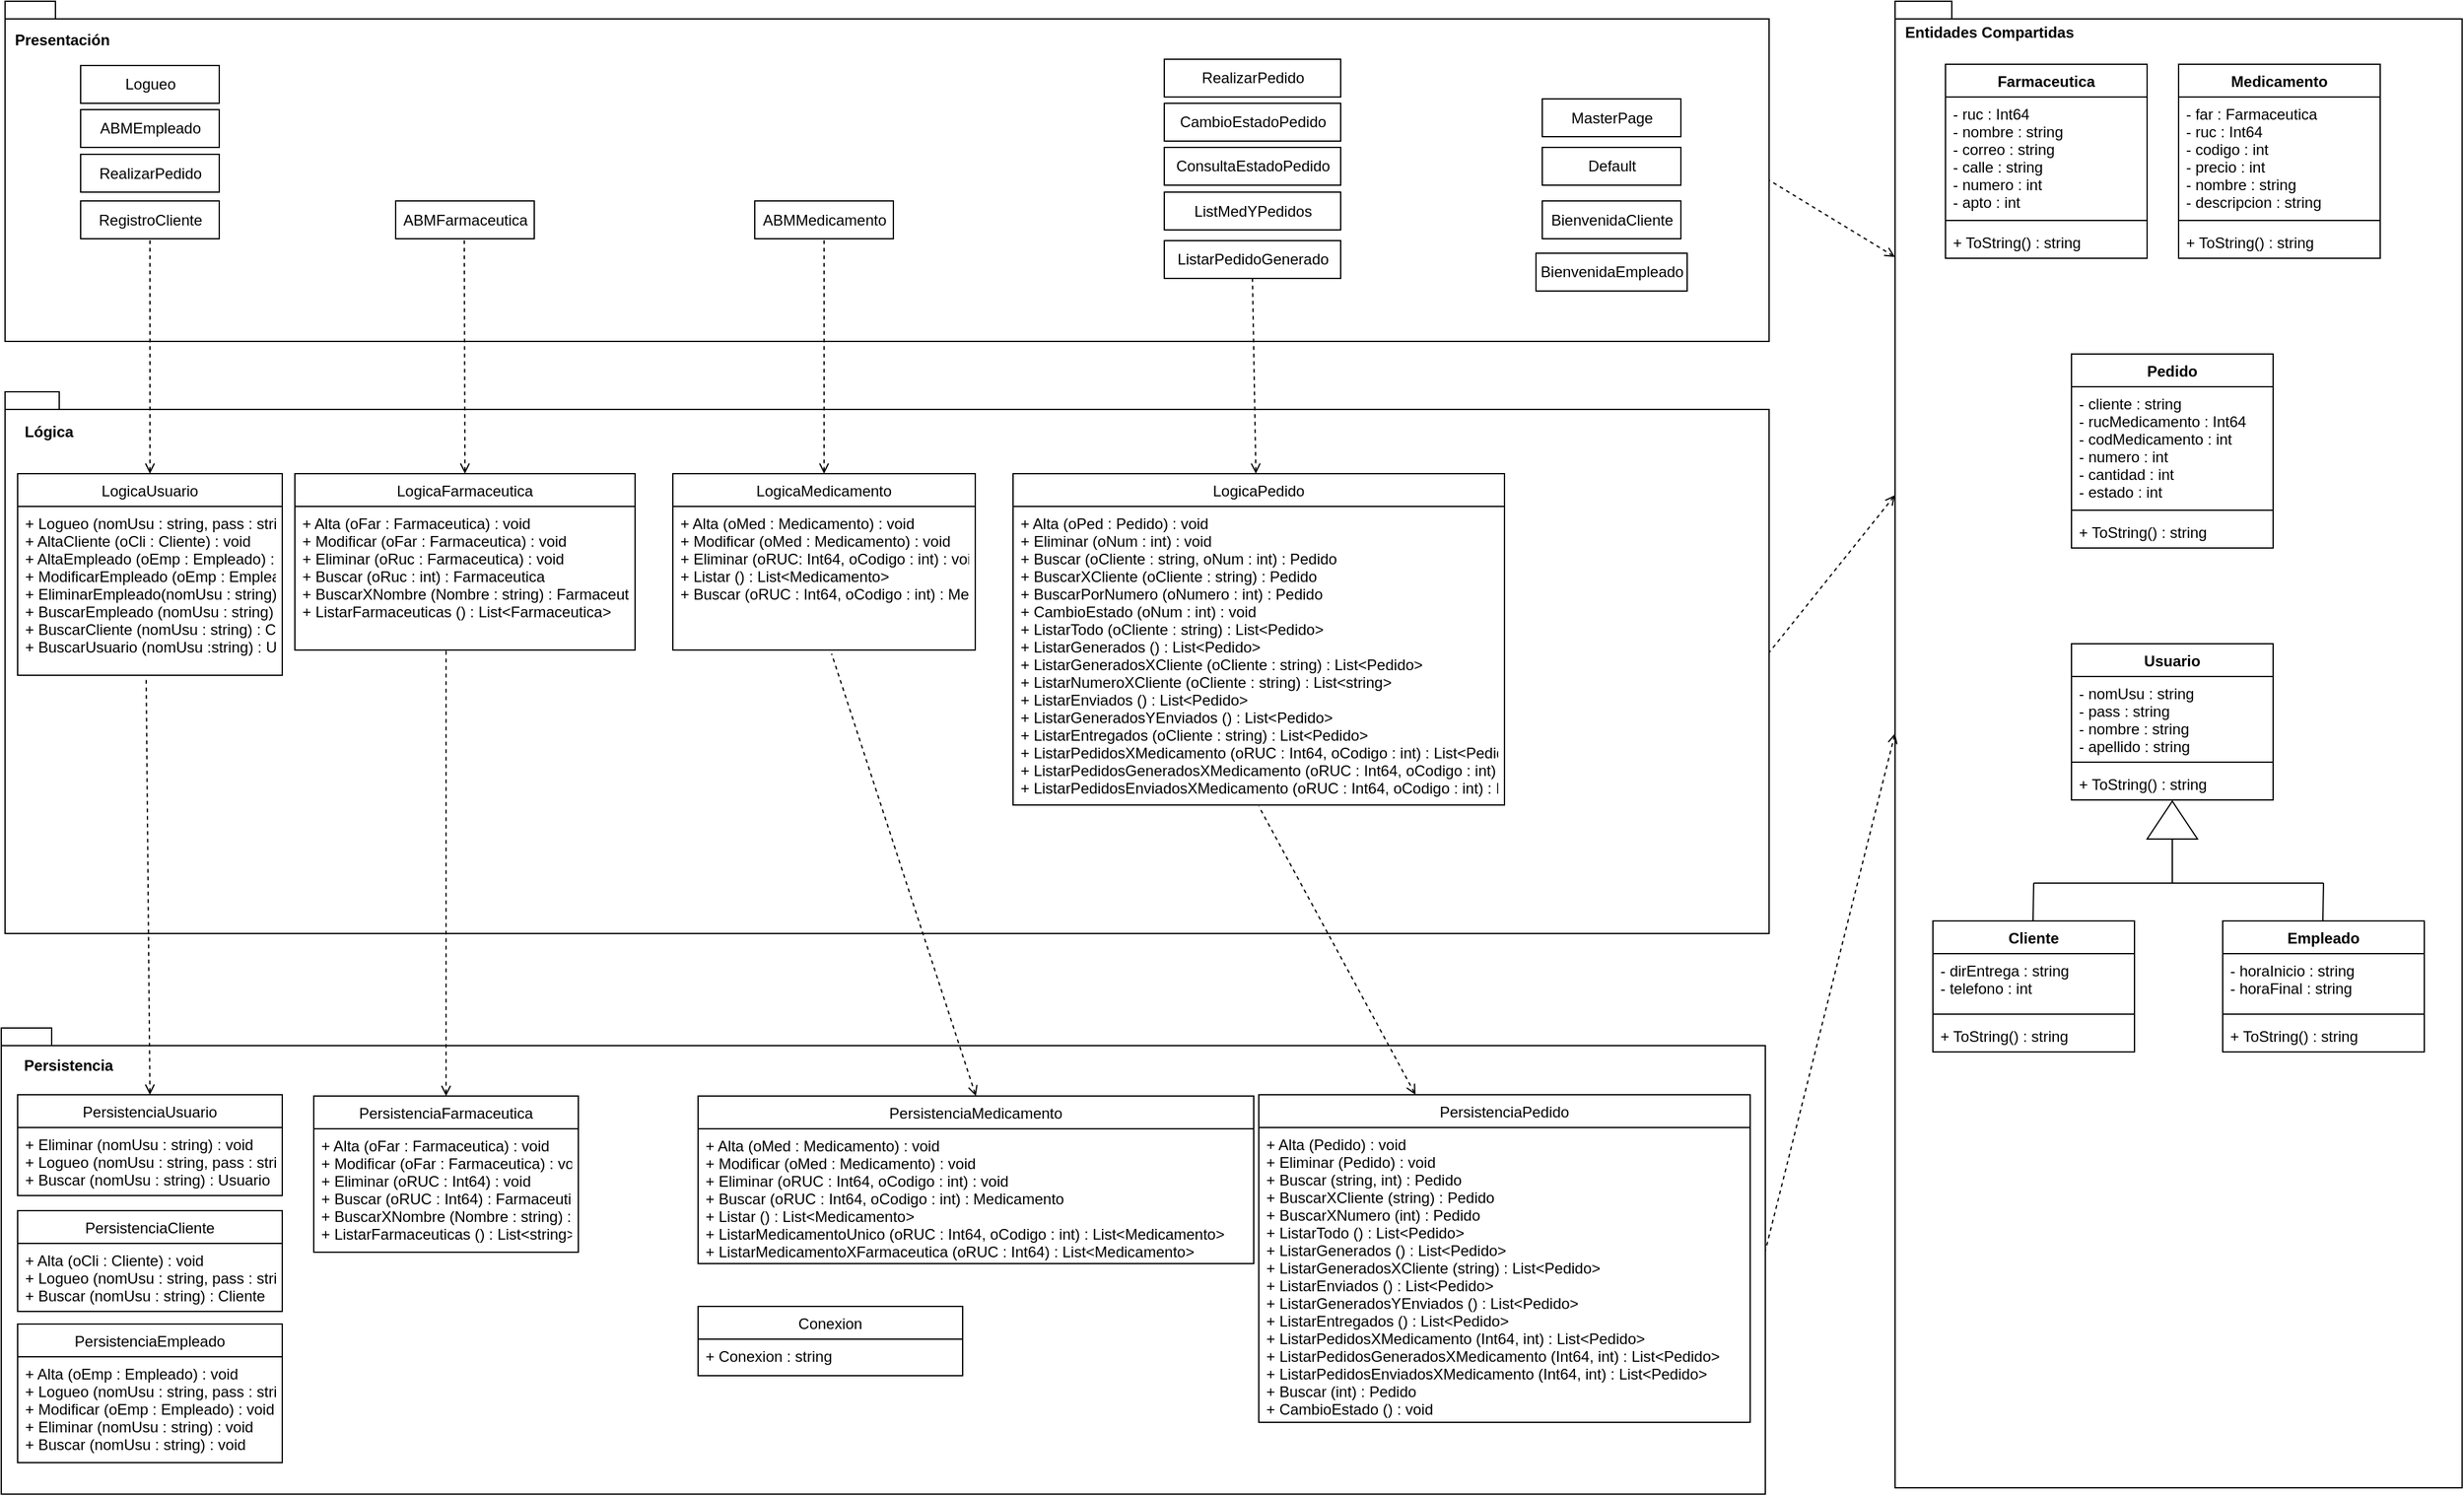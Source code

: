 <mxfile version="13.3.8" type="device"><diagram id="E2UWEutPZOGsmUpCL6ge" name="Page-1"><mxGraphModel dx="1673" dy="599" grid="0" gridSize="10" guides="1" tooltips="1" connect="1" arrows="1" fold="1" page="0" pageScale="1" pageWidth="827" pageHeight="1169" math="0" shadow="0"><root><mxCell id="0"/><mxCell id="1" parent="0"/><object label="" id="8f0WpQxLgAO5lZn5s1yk-1"><mxCell style="shape=folder;fontStyle=1;spacingTop=10;tabWidth=40;tabHeight=14;tabPosition=left;html=1;" vertex="1" parent="1"><mxGeometry x="1790" y="470" width="450" height="1180" as="geometry"/></mxCell></object><mxCell id="8f0WpQxLgAO5lZn5s1yk-2" value="Farmaceutica" style="swimlane;fontStyle=1;align=center;verticalAlign=top;childLayout=stackLayout;horizontal=1;startSize=26;horizontalStack=0;resizeParent=1;resizeParentMax=0;resizeLast=0;collapsible=1;marginBottom=0;" vertex="1" parent="1"><mxGeometry x="1830" y="520" width="160" height="154" as="geometry"/></mxCell><mxCell id="8f0WpQxLgAO5lZn5s1yk-3" value="- ruc : Int64&#10;- nombre : string&#10;- correo : string&#10;- calle : string&#10;- numero : int&#10;- apto : int" style="text;strokeColor=none;fillColor=none;align=left;verticalAlign=top;spacingLeft=4;spacingRight=4;overflow=hidden;rotatable=0;points=[[0,0.5],[1,0.5]];portConstraint=eastwest;" vertex="1" parent="8f0WpQxLgAO5lZn5s1yk-2"><mxGeometry y="26" width="160" height="94" as="geometry"/></mxCell><mxCell id="8f0WpQxLgAO5lZn5s1yk-4" value="" style="line;strokeWidth=1;fillColor=none;align=left;verticalAlign=middle;spacingTop=-1;spacingLeft=3;spacingRight=3;rotatable=0;labelPosition=right;points=[];portConstraint=eastwest;" vertex="1" parent="8f0WpQxLgAO5lZn5s1yk-2"><mxGeometry y="120" width="160" height="8" as="geometry"/></mxCell><mxCell id="8f0WpQxLgAO5lZn5s1yk-5" value="+ ToString() : string" style="text;strokeColor=none;fillColor=none;align=left;verticalAlign=top;spacingLeft=4;spacingRight=4;overflow=hidden;rotatable=0;points=[[0,0.5],[1,0.5]];portConstraint=eastwest;" vertex="1" parent="8f0WpQxLgAO5lZn5s1yk-2"><mxGeometry y="128" width="160" height="26" as="geometry"/></mxCell><mxCell id="8f0WpQxLgAO5lZn5s1yk-6" value="Medicamento" style="swimlane;fontStyle=1;align=center;verticalAlign=top;childLayout=stackLayout;horizontal=1;startSize=26;horizontalStack=0;resizeParent=1;resizeParentMax=0;resizeLast=0;collapsible=1;marginBottom=0;" vertex="1" parent="1"><mxGeometry x="2015" y="520" width="160" height="154" as="geometry"/></mxCell><mxCell id="8f0WpQxLgAO5lZn5s1yk-7" value="- far : Farmaceutica&#10;- ruc : Int64&#10;- codigo : int&#10;- precio : int&#10;- nombre : string&#10;- descripcion : string" style="text;strokeColor=none;fillColor=none;align=left;verticalAlign=top;spacingLeft=4;spacingRight=4;overflow=hidden;rotatable=0;points=[[0,0.5],[1,0.5]];portConstraint=eastwest;" vertex="1" parent="8f0WpQxLgAO5lZn5s1yk-6"><mxGeometry y="26" width="160" height="94" as="geometry"/></mxCell><mxCell id="8f0WpQxLgAO5lZn5s1yk-8" value="" style="line;strokeWidth=1;fillColor=none;align=left;verticalAlign=middle;spacingTop=-1;spacingLeft=3;spacingRight=3;rotatable=0;labelPosition=right;points=[];portConstraint=eastwest;" vertex="1" parent="8f0WpQxLgAO5lZn5s1yk-6"><mxGeometry y="120" width="160" height="8" as="geometry"/></mxCell><mxCell id="8f0WpQxLgAO5lZn5s1yk-9" value="+ ToString() : string" style="text;strokeColor=none;fillColor=none;align=left;verticalAlign=top;spacingLeft=4;spacingRight=4;overflow=hidden;rotatable=0;points=[[0,0.5],[1,0.5]];portConstraint=eastwest;" vertex="1" parent="8f0WpQxLgAO5lZn5s1yk-6"><mxGeometry y="128" width="160" height="26" as="geometry"/></mxCell><mxCell id="8f0WpQxLgAO5lZn5s1yk-10" value="Pedido" style="swimlane;fontStyle=1;align=center;verticalAlign=top;childLayout=stackLayout;horizontal=1;startSize=26;horizontalStack=0;resizeParent=1;resizeParentMax=0;resizeLast=0;collapsible=1;marginBottom=0;" vertex="1" parent="1"><mxGeometry x="1930" y="750" width="160" height="154" as="geometry"/></mxCell><mxCell id="8f0WpQxLgAO5lZn5s1yk-11" value="- cliente : string&#10;- rucMedicamento : Int64&#10;- codMedicamento : int&#10;- numero : int&#10;- cantidad : int&#10;- estado : int" style="text;strokeColor=none;fillColor=none;align=left;verticalAlign=top;spacingLeft=4;spacingRight=4;overflow=hidden;rotatable=0;points=[[0,0.5],[1,0.5]];portConstraint=eastwest;" vertex="1" parent="8f0WpQxLgAO5lZn5s1yk-10"><mxGeometry y="26" width="160" height="94" as="geometry"/></mxCell><mxCell id="8f0WpQxLgAO5lZn5s1yk-12" value="" style="line;strokeWidth=1;fillColor=none;align=left;verticalAlign=middle;spacingTop=-1;spacingLeft=3;spacingRight=3;rotatable=0;labelPosition=right;points=[];portConstraint=eastwest;" vertex="1" parent="8f0WpQxLgAO5lZn5s1yk-10"><mxGeometry y="120" width="160" height="8" as="geometry"/></mxCell><mxCell id="8f0WpQxLgAO5lZn5s1yk-13" value="+ ToString() : string" style="text;strokeColor=none;fillColor=none;align=left;verticalAlign=top;spacingLeft=4;spacingRight=4;overflow=hidden;rotatable=0;points=[[0,0.5],[1,0.5]];portConstraint=eastwest;" vertex="1" parent="8f0WpQxLgAO5lZn5s1yk-10"><mxGeometry y="128" width="160" height="26" as="geometry"/></mxCell><mxCell id="8f0WpQxLgAO5lZn5s1yk-14" value="Usuario" style="swimlane;fontStyle=1;align=center;verticalAlign=top;childLayout=stackLayout;horizontal=1;startSize=26;horizontalStack=0;resizeParent=1;resizeParentMax=0;resizeLast=0;collapsible=1;marginBottom=0;" vertex="1" parent="1"><mxGeometry x="1930" y="980" width="160" height="124" as="geometry"/></mxCell><mxCell id="8f0WpQxLgAO5lZn5s1yk-15" value="- nomUsu : string&#10;- pass : string&#10;- nombre : string&#10;- apellido : string" style="text;strokeColor=none;fillColor=none;align=left;verticalAlign=top;spacingLeft=4;spacingRight=4;overflow=hidden;rotatable=0;points=[[0,0.5],[1,0.5]];portConstraint=eastwest;" vertex="1" parent="8f0WpQxLgAO5lZn5s1yk-14"><mxGeometry y="26" width="160" height="64" as="geometry"/></mxCell><mxCell id="8f0WpQxLgAO5lZn5s1yk-16" value="" style="line;strokeWidth=1;fillColor=none;align=left;verticalAlign=middle;spacingTop=-1;spacingLeft=3;spacingRight=3;rotatable=0;labelPosition=right;points=[];portConstraint=eastwest;" vertex="1" parent="8f0WpQxLgAO5lZn5s1yk-14"><mxGeometry y="90" width="160" height="8" as="geometry"/></mxCell><mxCell id="8f0WpQxLgAO5lZn5s1yk-17" value="+ ToString() : string" style="text;strokeColor=none;fillColor=none;align=left;verticalAlign=top;spacingLeft=4;spacingRight=4;overflow=hidden;rotatable=0;points=[[0,0.5],[1,0.5]];portConstraint=eastwest;" vertex="1" parent="8f0WpQxLgAO5lZn5s1yk-14"><mxGeometry y="98" width="160" height="26" as="geometry"/></mxCell><mxCell id="8f0WpQxLgAO5lZn5s1yk-18" value="Cliente" style="swimlane;fontStyle=1;align=center;verticalAlign=top;childLayout=stackLayout;horizontal=1;startSize=26;horizontalStack=0;resizeParent=1;resizeParentMax=0;resizeLast=0;collapsible=1;marginBottom=0;" vertex="1" parent="1"><mxGeometry x="1820" y="1200" width="160" height="104" as="geometry"/></mxCell><mxCell id="8f0WpQxLgAO5lZn5s1yk-19" value="- dirEntrega : string&#10;- telefono : int" style="text;strokeColor=none;fillColor=none;align=left;verticalAlign=top;spacingLeft=4;spacingRight=4;overflow=hidden;rotatable=0;points=[[0,0.5],[1,0.5]];portConstraint=eastwest;" vertex="1" parent="8f0WpQxLgAO5lZn5s1yk-18"><mxGeometry y="26" width="160" height="44" as="geometry"/></mxCell><mxCell id="8f0WpQxLgAO5lZn5s1yk-20" value="" style="line;strokeWidth=1;fillColor=none;align=left;verticalAlign=middle;spacingTop=-1;spacingLeft=3;spacingRight=3;rotatable=0;labelPosition=right;points=[];portConstraint=eastwest;" vertex="1" parent="8f0WpQxLgAO5lZn5s1yk-18"><mxGeometry y="70" width="160" height="8" as="geometry"/></mxCell><mxCell id="8f0WpQxLgAO5lZn5s1yk-21" value="+ ToString() : string" style="text;strokeColor=none;fillColor=none;align=left;verticalAlign=top;spacingLeft=4;spacingRight=4;overflow=hidden;rotatable=0;points=[[0,0.5],[1,0.5]];portConstraint=eastwest;" vertex="1" parent="8f0WpQxLgAO5lZn5s1yk-18"><mxGeometry y="78" width="160" height="26" as="geometry"/></mxCell><mxCell id="8f0WpQxLgAO5lZn5s1yk-22" value="Empleado" style="swimlane;fontStyle=1;align=center;verticalAlign=top;childLayout=stackLayout;horizontal=1;startSize=26;horizontalStack=0;resizeParent=1;resizeParentMax=0;resizeLast=0;collapsible=1;marginBottom=0;" vertex="1" parent="1"><mxGeometry x="2050" y="1200" width="160" height="104" as="geometry"/></mxCell><mxCell id="8f0WpQxLgAO5lZn5s1yk-23" value="- horaInicio : string&#10;- horaFinal : string" style="text;strokeColor=none;fillColor=none;align=left;verticalAlign=top;spacingLeft=4;spacingRight=4;overflow=hidden;rotatable=0;points=[[0,0.5],[1,0.5]];portConstraint=eastwest;" vertex="1" parent="8f0WpQxLgAO5lZn5s1yk-22"><mxGeometry y="26" width="160" height="44" as="geometry"/></mxCell><mxCell id="8f0WpQxLgAO5lZn5s1yk-24" value="" style="line;strokeWidth=1;fillColor=none;align=left;verticalAlign=middle;spacingTop=-1;spacingLeft=3;spacingRight=3;rotatable=0;labelPosition=right;points=[];portConstraint=eastwest;" vertex="1" parent="8f0WpQxLgAO5lZn5s1yk-22"><mxGeometry y="70" width="160" height="8" as="geometry"/></mxCell><mxCell id="8f0WpQxLgAO5lZn5s1yk-25" value="+ ToString() : string" style="text;strokeColor=none;fillColor=none;align=left;verticalAlign=top;spacingLeft=4;spacingRight=4;overflow=hidden;rotatable=0;points=[[0,0.5],[1,0.5]];portConstraint=eastwest;" vertex="1" parent="8f0WpQxLgAO5lZn5s1yk-22"><mxGeometry y="78" width="160" height="26" as="geometry"/></mxCell><mxCell id="8f0WpQxLgAO5lZn5s1yk-26" value="" style="triangle;whiteSpace=wrap;html=1;rotation=-90;" vertex="1" parent="1"><mxGeometry x="1995" y="1100" width="30" height="40" as="geometry"/></mxCell><mxCell id="8f0WpQxLgAO5lZn5s1yk-27" value="" style="endArrow=none;html=1;" edge="1" parent="1"><mxGeometry width="50" height="50" relative="1" as="geometry"><mxPoint x="1899.5" y="1200" as="sourcePoint"/><mxPoint x="1900" y="1170" as="targetPoint"/></mxGeometry></mxCell><mxCell id="8f0WpQxLgAO5lZn5s1yk-28" value="" style="endArrow=none;html=1;" edge="1" parent="1"><mxGeometry width="50" height="50" relative="1" as="geometry"><mxPoint x="2129.5" y="1200" as="sourcePoint"/><mxPoint x="2130" y="1170" as="targetPoint"/></mxGeometry></mxCell><mxCell id="8f0WpQxLgAO5lZn5s1yk-29" value="" style="endArrow=none;html=1;entryX=0;entryY=0.5;entryDx=0;entryDy=0;" edge="1" parent="1" target="8f0WpQxLgAO5lZn5s1yk-26"><mxGeometry width="50" height="50" relative="1" as="geometry"><mxPoint x="2010" y="1170" as="sourcePoint"/><mxPoint x="2010.5" y="1140" as="targetPoint"/></mxGeometry></mxCell><mxCell id="8f0WpQxLgAO5lZn5s1yk-30" value="" style="endArrow=none;html=1;" edge="1" parent="1"><mxGeometry width="50" height="50" relative="1" as="geometry"><mxPoint x="1900" y="1170" as="sourcePoint"/><mxPoint x="2130" y="1170" as="targetPoint"/></mxGeometry></mxCell><object label="" id="8f0WpQxLgAO5lZn5s1yk-31"><mxCell style="shape=folder;fontStyle=1;spacingTop=10;tabWidth=40;tabHeight=14;tabPosition=left;html=1;" vertex="1" parent="1"><mxGeometry x="290" y="470" width="1400" height="270" as="geometry"/></mxCell></object><mxCell id="8f0WpQxLgAO5lZn5s1yk-32" value="Logueo" style="html=1;" vertex="1" parent="1"><mxGeometry x="350" y="521" width="110" height="30" as="geometry"/></mxCell><mxCell id="8f0WpQxLgAO5lZn5s1yk-33" value="RealizarPedido" style="html=1;" vertex="1" parent="1"><mxGeometry x="1210" y="516" width="140" height="30" as="geometry"/></mxCell><mxCell id="8f0WpQxLgAO5lZn5s1yk-34" value="ABMEmpleado" style="html=1;" vertex="1" parent="1"><mxGeometry x="350" y="556" width="110" height="30" as="geometry"/></mxCell><mxCell id="8f0WpQxLgAO5lZn5s1yk-35" value="ABMMedicamento" style="html=1;" vertex="1" parent="1"><mxGeometry x="885" y="628.5" width="110" height="30" as="geometry"/></mxCell><mxCell id="8f0WpQxLgAO5lZn5s1yk-36" value="RegistroCliente" style="html=1;" vertex="1" parent="1"><mxGeometry x="350" y="628.5" width="110" height="30" as="geometry"/></mxCell><object label="" id="8f0WpQxLgAO5lZn5s1yk-37"><mxCell style="shape=folder;fontStyle=1;spacingTop=10;tabWidth=40;tabHeight=14;tabPosition=left;html=1;" vertex="1" parent="1"><mxGeometry x="290" y="780" width="1400" height="430" as="geometry"/></mxCell></object><mxCell id="8f0WpQxLgAO5lZn5s1yk-38" value="LogicaUsuario" style="swimlane;fontStyle=0;childLayout=stackLayout;horizontal=1;startSize=26;fillColor=none;horizontalStack=0;resizeParent=1;resizeParentMax=0;resizeLast=0;collapsible=1;marginBottom=0;" vertex="1" parent="1"><mxGeometry x="300" y="845" width="210" height="160" as="geometry"/></mxCell><mxCell id="8f0WpQxLgAO5lZn5s1yk-39" value="+ Logueo (nomUsu : string, pass : string) : usuario&#10;+ AltaCliente (oCli : Cliente) : void&#10;+ AltaEmpleado (oEmp : Empleado) : void&#10;+ ModificarEmpleado (oEmp : Empleado) : void&#10;+ EliminarEmpleado(nomUsu : string) : void&#10;+ BuscarEmpleado (nomUsu : string) : Empleado&#10;+ BuscarCliente (nomUsu : string) : Cliente&#10;+ BuscarUsuario (nomUsu :string) : Usuario" style="text;strokeColor=none;fillColor=none;align=left;verticalAlign=top;spacingLeft=4;spacingRight=4;overflow=hidden;rotatable=0;points=[[0,0.5],[1,0.5]];portConstraint=eastwest;" vertex="1" parent="8f0WpQxLgAO5lZn5s1yk-38"><mxGeometry y="26" width="210" height="134" as="geometry"/></mxCell><object label="" id="8f0WpQxLgAO5lZn5s1yk-40"><mxCell style="shape=folder;fontStyle=1;spacingTop=10;tabWidth=40;tabHeight=14;tabPosition=left;html=1;" vertex="1" parent="1"><mxGeometry x="287" y="1285" width="1400" height="370" as="geometry"/></mxCell></object><mxCell id="8f0WpQxLgAO5lZn5s1yk-41" value="PersistenciaUsuario" style="swimlane;fontStyle=0;childLayout=stackLayout;horizontal=1;startSize=26;fillColor=none;horizontalStack=0;resizeParent=1;resizeParentMax=0;resizeLast=0;collapsible=1;marginBottom=0;" vertex="1" parent="1"><mxGeometry x="300" y="1338" width="210" height="80" as="geometry"/></mxCell><mxCell id="8f0WpQxLgAO5lZn5s1yk-42" value="+ Eliminar (nomUsu : string) : void&#10;+ Logueo (nomUsu : string, pass : string) : Usuario&#10;+ Buscar (nomUsu : string) : Usuario" style="text;strokeColor=none;fillColor=none;align=left;verticalAlign=top;spacingLeft=4;spacingRight=4;overflow=hidden;rotatable=0;points=[[0,0.5],[1,0.5]];portConstraint=eastwest;" vertex="1" parent="8f0WpQxLgAO5lZn5s1yk-41"><mxGeometry y="26" width="210" height="54" as="geometry"/></mxCell><mxCell id="8f0WpQxLgAO5lZn5s1yk-43" value="PersistenciaCliente" style="swimlane;fontStyle=0;childLayout=stackLayout;horizontal=1;startSize=26;fillColor=none;horizontalStack=0;resizeParent=1;resizeParentMax=0;resizeLast=0;collapsible=1;marginBottom=0;" vertex="1" parent="1"><mxGeometry x="300" y="1430" width="210" height="80" as="geometry"/></mxCell><mxCell id="8f0WpQxLgAO5lZn5s1yk-44" value="+ Alta (oCli : Cliente) : void&#10;+ Logueo (nomUsu : string, pass : string) : Cliente&#10;+ Buscar (nomUsu : string) : Cliente" style="text;strokeColor=none;fillColor=none;align=left;verticalAlign=top;spacingLeft=4;spacingRight=4;overflow=hidden;rotatable=0;points=[[0,0.5],[1,0.5]];portConstraint=eastwest;" vertex="1" parent="8f0WpQxLgAO5lZn5s1yk-43"><mxGeometry y="26" width="210" height="54" as="geometry"/></mxCell><mxCell id="8f0WpQxLgAO5lZn5s1yk-84" value="Conexion" style="swimlane;fontStyle=0;childLayout=stackLayout;horizontal=1;startSize=26;fillColor=none;horizontalStack=0;resizeParent=1;resizeParentMax=0;resizeLast=0;collapsible=1;marginBottom=0;" vertex="1" parent="1"><mxGeometry x="840" y="1506" width="210" height="55" as="geometry"/></mxCell><mxCell id="8f0WpQxLgAO5lZn5s1yk-85" value="+ Conexion : string" style="text;strokeColor=none;fillColor=none;align=left;verticalAlign=top;spacingLeft=4;spacingRight=4;overflow=hidden;rotatable=0;points=[[0,0.5],[1,0.5]];portConstraint=eastwest;" vertex="1" parent="8f0WpQxLgAO5lZn5s1yk-84"><mxGeometry y="26" width="210" height="29" as="geometry"/></mxCell><mxCell id="8f0WpQxLgAO5lZn5s1yk-45" value="PersistenciaEmpleado" style="swimlane;fontStyle=0;childLayout=stackLayout;horizontal=1;startSize=26;fillColor=none;horizontalStack=0;resizeParent=1;resizeParentMax=0;resizeLast=0;collapsible=1;marginBottom=0;" vertex="1" parent="1"><mxGeometry x="300" y="1520" width="210" height="110" as="geometry"/></mxCell><mxCell id="8f0WpQxLgAO5lZn5s1yk-46" value="+ Alta (oEmp : Empleado) : void&#10;+ Logueo (nomUsu : string, pass : string) : Empleado&#10;+ Modificar (oEmp : Empleado) : void&#10;+ Eliminar (nomUsu : string) : void&#10;+ Buscar (nomUsu : string) : void" style="text;strokeColor=none;fillColor=none;align=left;verticalAlign=top;spacingLeft=4;spacingRight=4;overflow=hidden;rotatable=0;points=[[0,0.5],[1,0.5]];portConstraint=eastwest;" vertex="1" parent="8f0WpQxLgAO5lZn5s1yk-45"><mxGeometry y="26" width="210" height="84" as="geometry"/></mxCell><mxCell id="8f0WpQxLgAO5lZn5s1yk-47" value="" style="endArrow=none;dashed=1;html=1;entryX=0.5;entryY=1;entryDx=0;entryDy=0;exitX=0.5;exitY=0;exitDx=0;exitDy=0;startArrow=open;startFill=0;" edge="1" parent="1" source="8f0WpQxLgAO5lZn5s1yk-38" target="8f0WpQxLgAO5lZn5s1yk-36"><mxGeometry width="50" height="50" relative="1" as="geometry"><mxPoint x="290" y="1550" as="sourcePoint"/><mxPoint x="340" y="1500" as="targetPoint"/></mxGeometry></mxCell><mxCell id="8f0WpQxLgAO5lZn5s1yk-48" value="" style="endArrow=none;dashed=1;html=1;exitX=0.5;exitY=0;exitDx=0;exitDy=0;startArrow=open;startFill=0;" edge="1" parent="1" source="8f0WpQxLgAO5lZn5s1yk-41"><mxGeometry width="50" height="50" relative="1" as="geometry"><mxPoint x="415" y="855" as="sourcePoint"/><mxPoint x="402" y="1006" as="targetPoint"/></mxGeometry></mxCell><mxCell id="8f0WpQxLgAO5lZn5s1yk-49" value="ABMFarmaceutica" style="html=1;" vertex="1" parent="1"><mxGeometry x="600" y="628.5" width="110" height="30" as="geometry"/></mxCell><mxCell id="8f0WpQxLgAO5lZn5s1yk-50" value="LogicaFarmaceutica" style="swimlane;fontStyle=0;childLayout=stackLayout;horizontal=1;startSize=26;fillColor=none;horizontalStack=0;resizeParent=1;resizeParentMax=0;resizeLast=0;collapsible=1;marginBottom=0;" vertex="1" parent="1"><mxGeometry x="520" y="845" width="270" height="140" as="geometry"/></mxCell><mxCell id="8f0WpQxLgAO5lZn5s1yk-51" value="+ Alta (oFar : Farmaceutica) : void&#10;+ Modificar (oFar : Farmaceutica) : void&#10;+ Eliminar (oRuc : Farmaceutica) : void&#10;+ Buscar (oRuc : int) : Farmaceutica&#10;+ BuscarXNombre (Nombre : string) : Farmaceutica&#10;+ ListarFarmaceuticas () : List&lt;Farmaceutica&gt;" style="text;strokeColor=none;fillColor=none;align=left;verticalAlign=top;spacingLeft=4;spacingRight=4;overflow=hidden;rotatable=0;points=[[0,0.5],[1,0.5]];portConstraint=eastwest;" vertex="1" parent="8f0WpQxLgAO5lZn5s1yk-50"><mxGeometry y="26" width="270" height="114" as="geometry"/></mxCell><mxCell id="8f0WpQxLgAO5lZn5s1yk-52" value="PersistenciaFarmaceutica" style="swimlane;fontStyle=0;childLayout=stackLayout;horizontal=1;startSize=26;fillColor=none;horizontalStack=0;resizeParent=1;resizeParentMax=0;resizeLast=0;collapsible=1;marginBottom=0;" vertex="1" parent="1"><mxGeometry x="535" y="1339" width="210" height="124" as="geometry"/></mxCell><mxCell id="8f0WpQxLgAO5lZn5s1yk-53" value="+ Alta (oFar : Farmaceutica) : void&#10;+ Modificar (oFar : Farmaceutica) : void&#10;+ Eliminar (oRUC : Int64) : void&#10;+ Buscar (oRUC : Int64) : Farmaceutica&#10;+ BuscarXNombre (Nombre : string) : Farmaceutica&#10;+ ListarFarmaceuticas () : List&lt;string&gt;" style="text;strokeColor=none;fillColor=none;align=left;verticalAlign=top;spacingLeft=4;spacingRight=4;overflow=hidden;rotatable=0;points=[[0,0.5],[1,0.5]];portConstraint=eastwest;" vertex="1" parent="8f0WpQxLgAO5lZn5s1yk-52"><mxGeometry y="26" width="210" height="98" as="geometry"/></mxCell><mxCell id="8f0WpQxLgAO5lZn5s1yk-54" value="" style="endArrow=none;dashed=1;html=1;exitX=0.5;exitY=0;exitDx=0;exitDy=0;startArrow=open;startFill=0;" edge="1" parent="1" source="8f0WpQxLgAO5lZn5s1yk-52"><mxGeometry width="50" height="50" relative="1" as="geometry"><mxPoint x="643" y="1147" as="sourcePoint"/><mxPoint x="640" y="985" as="targetPoint"/></mxGeometry></mxCell><mxCell id="8f0WpQxLgAO5lZn5s1yk-55" value="" style="endArrow=none;dashed=1;html=1;entryX=0.495;entryY=0.95;entryDx=0;entryDy=0;exitX=0.5;exitY=0;exitDx=0;exitDy=0;startArrow=open;startFill=0;entryPerimeter=0;" edge="1" parent="1" source="8f0WpQxLgAO5lZn5s1yk-50" target="8f0WpQxLgAO5lZn5s1yk-49"><mxGeometry width="50" height="50" relative="1" as="geometry"><mxPoint x="624.5" y="777.5" as="sourcePoint"/><mxPoint x="624.5" y="591" as="targetPoint"/></mxGeometry></mxCell><mxCell id="8f0WpQxLgAO5lZn5s1yk-56" value="LogicaMedicamento" style="swimlane;fontStyle=0;childLayout=stackLayout;horizontal=1;startSize=26;fillColor=none;horizontalStack=0;resizeParent=1;resizeParentMax=0;resizeLast=0;collapsible=1;marginBottom=0;" vertex="1" parent="1"><mxGeometry x="820" y="845" width="240" height="140" as="geometry"/></mxCell><mxCell id="8f0WpQxLgAO5lZn5s1yk-57" value="+ Alta (oMed : Medicamento) : void&#10;+ Modificar (oMed : Medicamento) : void&#10;+ Eliminar (oRUC: Int64, oCodigo : int) : void&#10;+ Listar () : List&lt;Medicamento&gt;&#10;+ Buscar (oRUC : Int64, oCodigo : int) : Medicamento" style="text;strokeColor=none;fillColor=none;align=left;verticalAlign=top;spacingLeft=4;spacingRight=4;overflow=hidden;rotatable=0;points=[[0,0.5],[1,0.5]];portConstraint=eastwest;" vertex="1" parent="8f0WpQxLgAO5lZn5s1yk-56"><mxGeometry y="26" width="240" height="114" as="geometry"/></mxCell><mxCell id="8f0WpQxLgAO5lZn5s1yk-58" value="" style="endArrow=none;dashed=1;html=1;exitX=0.5;exitY=0;exitDx=0;exitDy=0;startArrow=open;startFill=0;entryX=0.5;entryY=1;entryDx=0;entryDy=0;" edge="1" parent="1" source="8f0WpQxLgAO5lZn5s1yk-56" target="8f0WpQxLgAO5lZn5s1yk-35"><mxGeometry width="50" height="50" relative="1" as="geometry"><mxPoint x="650" y="855" as="sourcePoint"/><mxPoint x="634.45" y="590" as="targetPoint"/></mxGeometry></mxCell><mxCell id="8f0WpQxLgAO5lZn5s1yk-59" value="PersistenciaMedicamento" style="swimlane;fontStyle=0;childLayout=stackLayout;horizontal=1;startSize=26;fillColor=none;horizontalStack=0;resizeParent=1;resizeParentMax=0;resizeLast=0;collapsible=1;marginBottom=0;" vertex="1" parent="1"><mxGeometry x="840" y="1339" width="441" height="133" as="geometry"/></mxCell><mxCell id="8f0WpQxLgAO5lZn5s1yk-60" value="+ Alta (oMed : Medicamento) : void&#10;+ Modificar (oMed : Medicamento) : void&#10;+ Eliminar (oRUC : Int64, oCodigo : int) : void&#10;+ Buscar (oRUC : Int64, oCodigo : int) : Medicamento&#10;+ Listar () : List&lt;Medicamento&gt;&#10;+ ListarMedicamentoUnico (oRUC : Int64, oCodigo : int) : List&lt;Medicamento&gt;&#10;+ ListarMedicamentoXFarmaceutica (oRUC : Int64) : List&lt;Medicamento&gt;" style="text;strokeColor=none;fillColor=none;align=left;verticalAlign=top;spacingLeft=4;spacingRight=4;overflow=hidden;rotatable=0;points=[[0,0.5],[1,0.5]];portConstraint=eastwest;" vertex="1" parent="8f0WpQxLgAO5lZn5s1yk-59"><mxGeometry y="26" width="441" height="107" as="geometry"/></mxCell><mxCell id="8f0WpQxLgAO5lZn5s1yk-61" value="" style="endArrow=none;dashed=1;html=1;exitX=0.5;exitY=0;exitDx=0;exitDy=0;startArrow=open;startFill=0;entryX=0.525;entryY=1.026;entryDx=0;entryDy=0;entryPerimeter=0;" edge="1" parent="1" source="8f0WpQxLgAO5lZn5s1yk-59" target="8f0WpQxLgAO5lZn5s1yk-57"><mxGeometry width="50" height="50" relative="1" as="geometry"><mxPoint x="650" y="1179" as="sourcePoint"/><mxPoint x="650" y="995" as="targetPoint"/></mxGeometry></mxCell><mxCell id="8f0WpQxLgAO5lZn5s1yk-62" value="CambioEstadoPedido" style="html=1;" vertex="1" parent="1"><mxGeometry x="1210" y="551" width="140" height="30" as="geometry"/></mxCell><mxCell id="8f0WpQxLgAO5lZn5s1yk-63" value="ConsultaEstadoPedido" style="html=1;" vertex="1" parent="1"><mxGeometry x="1210" y="586" width="140" height="30" as="geometry"/></mxCell><mxCell id="8f0WpQxLgAO5lZn5s1yk-64" value="ListarPedidoGenerado" style="html=1;" vertex="1" parent="1"><mxGeometry x="1210" y="660" width="140" height="30" as="geometry"/></mxCell><mxCell id="8f0WpQxLgAO5lZn5s1yk-65" value="LogicaPedido" style="swimlane;fontStyle=0;childLayout=stackLayout;horizontal=1;startSize=26;fillColor=none;horizontalStack=0;resizeParent=1;resizeParentMax=0;resizeLast=0;collapsible=1;marginBottom=0;" vertex="1" parent="1"><mxGeometry x="1090" y="845" width="390" height="263" as="geometry"/></mxCell><mxCell id="8f0WpQxLgAO5lZn5s1yk-66" value="+ Alta (oPed : Pedido) : void&#10;+ Eliminar (oNum : int) : void&#10;+ Buscar (oCliente : string, oNum : int) : Pedido&#10;+ BuscarXCliente (oCliente : string) : Pedido&#10;+ BuscarPorNumero (oNumero : int) : Pedido&#10;+ CambioEstado (oNum : int) : void&#10;+ ListarTodo (oCliente : string) : List&lt;Pedido&gt;&#10;+ ListarGenerados () : List&lt;Pedido&gt;&#10;+ ListarGeneradosXCliente (oCliente : string) : List&lt;Pedido&gt;&#10;+ ListarNumeroXCliente (oCliente : string) : List&lt;string&gt;&#10;+ ListarEnviados () : List&lt;Pedido&gt;&#10;+ ListarGeneradosYEnviados () : List&lt;Pedido&gt;&#10;+ ListarEntregados (oCliente : string) : List&lt;Pedido&gt;&#10;+ ListarPedidosXMedicamento (oRUC : Int64, oCodigo : int) : List&lt;Pedido&gt;&#10;+ ListarPedidosGeneradosXMedicamento (oRUC : Int64, oCodigo : int) : List&lt;Pedido&gt;&#10;+ ListarPedidosEnviadosXMedicamento (oRUC : Int64, oCodigo : int) : List&lt;Pedido&gt;&#10;" style="text;strokeColor=none;fillColor=none;align=left;verticalAlign=top;spacingLeft=4;spacingRight=4;overflow=hidden;rotatable=0;points=[[0,0.5],[1,0.5]];portConstraint=eastwest;" vertex="1" parent="8f0WpQxLgAO5lZn5s1yk-65"><mxGeometry y="26" width="390" height="237" as="geometry"/></mxCell><mxCell id="8f0WpQxLgAO5lZn5s1yk-67" value="" style="endArrow=none;dashed=1;html=1;startArrow=open;startFill=0;entryX=0.5;entryY=1;entryDx=0;entryDy=0;" edge="1" parent="1" source="8f0WpQxLgAO5lZn5s1yk-65" target="8f0WpQxLgAO5lZn5s1yk-64"><mxGeometry width="50" height="50" relative="1" as="geometry"><mxPoint x="950" y="855" as="sourcePoint"/><mxPoint x="900" y="591.5" as="targetPoint"/></mxGeometry></mxCell><mxCell id="8f0WpQxLgAO5lZn5s1yk-70" value="" style="endArrow=none;dashed=1;html=1;startArrow=open;startFill=0;entryX=0.5;entryY=1.004;entryDx=0;entryDy=0;entryPerimeter=0;" edge="1" parent="1" source="8f0WpQxLgAO5lZn5s1yk-68" target="8f0WpQxLgAO5lZn5s1yk-66"><mxGeometry width="50" height="50" relative="1" as="geometry"><mxPoint x="955" y="1349" as="sourcePoint"/><mxPoint x="956" y="997.964" as="targetPoint"/></mxGeometry></mxCell><mxCell id="8f0WpQxLgAO5lZn5s1yk-71" value="MasterPage" style="html=1;" vertex="1" parent="1"><mxGeometry x="1510" y="547.5" width="110" height="30" as="geometry"/></mxCell><mxCell id="8f0WpQxLgAO5lZn5s1yk-72" value="Default" style="html=1;" vertex="1" parent="1"><mxGeometry x="1510" y="586" width="110" height="30" as="geometry"/></mxCell><mxCell id="8f0WpQxLgAO5lZn5s1yk-73" value="BienvenidaCliente" style="html=1;" vertex="1" parent="1"><mxGeometry x="1510" y="628.5" width="110" height="30" as="geometry"/></mxCell><mxCell id="8f0WpQxLgAO5lZn5s1yk-74" value="BienvenidaEmpleado" style="html=1;" vertex="1" parent="1"><mxGeometry x="1505" y="670" width="120" height="30" as="geometry"/></mxCell><mxCell id="8f0WpQxLgAO5lZn5s1yk-75" value="ListMedYPedidos" style="html=1;" vertex="1" parent="1"><mxGeometry x="1210" y="621.5" width="140" height="30" as="geometry"/></mxCell><mxCell id="8f0WpQxLgAO5lZn5s1yk-76" value="RealizarPedido" style="html=1;" vertex="1" parent="1"><mxGeometry x="350" y="591.5" width="110" height="30" as="geometry"/></mxCell><mxCell id="8f0WpQxLgAO5lZn5s1yk-77" value="" style="endArrow=none;dashed=1;html=1;startArrow=open;startFill=0;entryX=0;entryY=0;entryDx=1400;entryDy=177;entryPerimeter=0;exitX=0;exitY=0;exitDx=0;exitDy=581;exitPerimeter=0;" edge="1" parent="1" source="8f0WpQxLgAO5lZn5s1yk-1" target="8f0WpQxLgAO5lZn5s1yk-40"><mxGeometry width="50" height="50" relative="1" as="geometry"><mxPoint x="1926.747" y="1681" as="sourcePoint"/><mxPoint x="1930" y="1438.896" as="targetPoint"/></mxGeometry></mxCell><mxCell id="8f0WpQxLgAO5lZn5s1yk-78" value="" style="endArrow=none;dashed=1;html=1;startArrow=open;startFill=0;entryX=0;entryY=0;entryDx=1400;entryDy=207;entryPerimeter=0;exitX=0;exitY=0;exitDx=0;exitDy=392;exitPerimeter=0;" edge="1" parent="1" source="8f0WpQxLgAO5lZn5s1yk-1" target="8f0WpQxLgAO5lZn5s1yk-37"><mxGeometry width="50" height="50" relative="1" as="geometry"><mxPoint x="1840" y="1139" as="sourcePoint"/><mxPoint x="1740" y="1575" as="targetPoint"/></mxGeometry></mxCell><mxCell id="8f0WpQxLgAO5lZn5s1yk-79" value="" style="endArrow=none;dashed=1;html=1;startArrow=open;startFill=0;entryX=0;entryY=0;entryDx=1400;entryDy=142;entryPerimeter=0;exitX=0;exitY=0;exitDx=0;exitDy=203;exitPerimeter=0;" edge="1" parent="1" source="8f0WpQxLgAO5lZn5s1yk-1" target="8f0WpQxLgAO5lZn5s1yk-31"><mxGeometry width="50" height="50" relative="1" as="geometry"><mxPoint x="1800" y="872" as="sourcePoint"/><mxPoint x="1700" y="1027" as="targetPoint"/></mxGeometry></mxCell><mxCell id="8f0WpQxLgAO5lZn5s1yk-80" value="Entidades Compartidas" style="text;html=1;strokeColor=none;fillColor=none;align=center;verticalAlign=middle;whiteSpace=wrap;rounded=0;fontStyle=1;fontSize=12;" vertex="1" parent="1"><mxGeometry x="1790" y="480" width="150" height="30" as="geometry"/></mxCell><mxCell id="8f0WpQxLgAO5lZn5s1yk-81" value="Presentación" style="text;html=1;strokeColor=none;fillColor=none;align=center;verticalAlign=middle;whiteSpace=wrap;rounded=0;fontStyle=1;fontSize=12;" vertex="1" parent="1"><mxGeometry x="291" y="486" width="89" height="30" as="geometry"/></mxCell><mxCell id="8f0WpQxLgAO5lZn5s1yk-82" value="Lógica" style="text;html=1;strokeColor=none;fillColor=none;align=center;verticalAlign=middle;whiteSpace=wrap;rounded=0;fontStyle=1;fontSize=12;" vertex="1" parent="1"><mxGeometry x="290" y="797" width="70" height="30" as="geometry"/></mxCell><mxCell id="8f0WpQxLgAO5lZn5s1yk-83" value="Persistencia" style="text;html=1;strokeColor=none;fillColor=none;align=center;verticalAlign=middle;whiteSpace=wrap;rounded=0;fontStyle=1;fontSize=12;" vertex="1" parent="1"><mxGeometry x="291" y="1300" width="99" height="30" as="geometry"/></mxCell><mxCell id="8f0WpQxLgAO5lZn5s1yk-68" value="PersistenciaPedido" style="swimlane;fontStyle=0;childLayout=stackLayout;horizontal=1;startSize=26;fillColor=none;horizontalStack=0;resizeParent=1;resizeParentMax=0;resizeLast=0;collapsible=1;marginBottom=0;" vertex="1" parent="1"><mxGeometry x="1285" y="1338" width="390" height="260" as="geometry"/></mxCell><mxCell id="8f0WpQxLgAO5lZn5s1yk-69" value="+ Alta (Pedido) : void&#10;+ Eliminar (Pedido) : void&#10;+ Buscar (string, int) : Pedido&#10;+ BuscarXCliente (string) : Pedido&#10;+ BuscarXNumero (int) : Pedido&#10;+ ListarTodo () : List&lt;Pedido&gt;&#10;+ ListarGenerados () : List&lt;Pedido&gt;&#10;+ ListarGeneradosXCliente (string) : List&lt;Pedido&gt;&#10;+ ListarEnviados () : List&lt;Pedido&gt;&#10;+ ListarGeneradosYEnviados () : List&lt;Pedido&gt;&#10;+ ListarEntregados () : List&lt;Pedido&gt;&#10;+ ListarPedidosXMedicamento (Int64, int) : List&lt;Pedido&gt;&#10;+ ListarPedidosGeneradosXMedicamento (Int64, int) : List&lt;Pedido&gt;&#10;+ ListarPedidosEnviadosXMedicamento (Int64, int) : List&lt;Pedido&gt;&#10;+ Buscar (int) : Pedido&#10;+ CambioEstado () : void&#10;&#10;" style="text;strokeColor=none;fillColor=none;align=left;verticalAlign=top;spacingLeft=4;spacingRight=4;overflow=hidden;rotatable=0;points=[[0,0.5],[1,0.5]];portConstraint=eastwest;" vertex="1" parent="8f0WpQxLgAO5lZn5s1yk-68"><mxGeometry y="26" width="390" height="234" as="geometry"/></mxCell></root></mxGraphModel></diagram></mxfile>